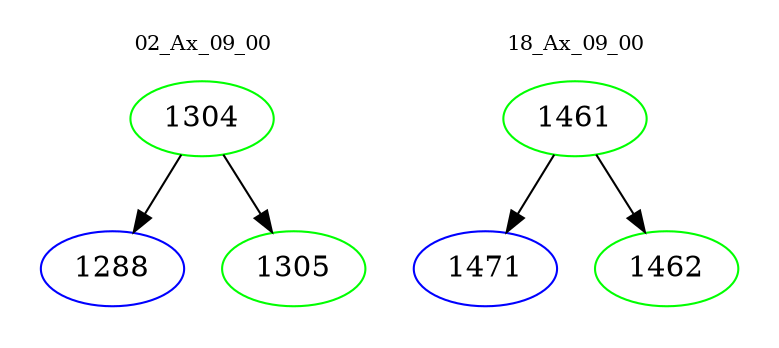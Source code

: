digraph{
subgraph cluster_0 {
color = white
label = "02_Ax_09_00";
fontsize=10;
T0_1304 [label="1304", color="green"]
T0_1304 -> T0_1288 [color="black"]
T0_1288 [label="1288", color="blue"]
T0_1304 -> T0_1305 [color="black"]
T0_1305 [label="1305", color="green"]
}
subgraph cluster_1 {
color = white
label = "18_Ax_09_00";
fontsize=10;
T1_1461 [label="1461", color="green"]
T1_1461 -> T1_1471 [color="black"]
T1_1471 [label="1471", color="blue"]
T1_1461 -> T1_1462 [color="black"]
T1_1462 [label="1462", color="green"]
}
}
